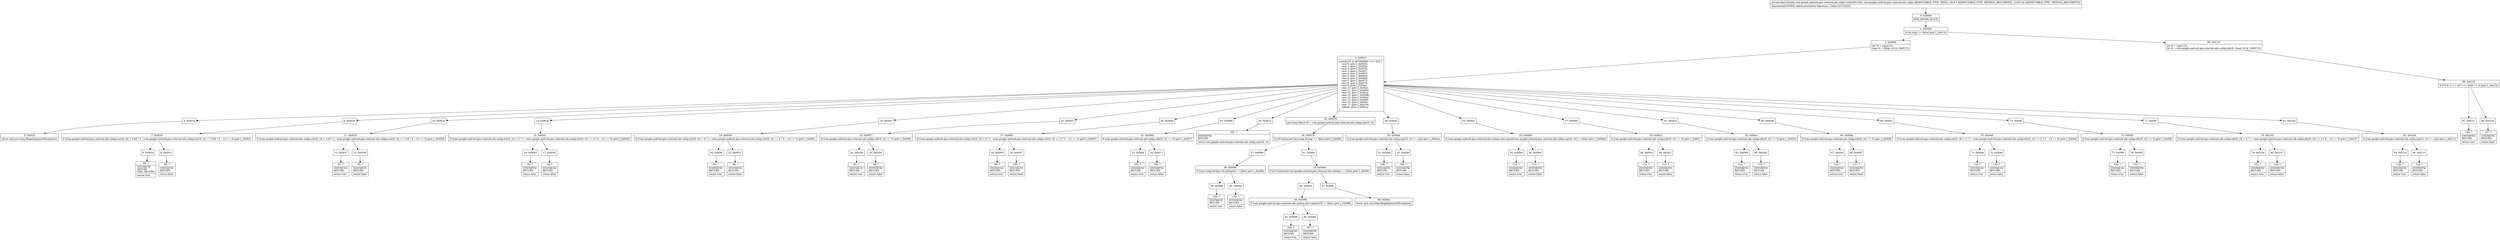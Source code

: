 digraph "CFG forcom.google.android.gms.internal.ads.zzdpn.zzd(Ljava\/lang\/Object;I)Z" {
Node_0 [shape=record,label="{0\:\ 0x0000|MTH_ENTER_BLOCK\l}"];
Node_1 [shape=record,label="{1\:\ 0x0009|if (r8.zzhjx == false) goto L_0x0116\l}"];
Node_2 [shape=record,label="{2\:\ 0x000b|int r0 = zzgu(r10)\llong r4 = (long) (r0 & 1048575)\l}"];
Node_3 [shape=record,label="{3\:\ 0x0017|switch(((r0 & 267386880) \>\>\> 20)) \{\l    case 0: goto L_0x0020;\l    case 1: goto L_0x002e;\l    case 2: goto L_0x003b;\l    case 3: goto L_0x0047;\l    case 4: goto L_0x0053;\l    case 5: goto L_0x005d;\l    case 6: goto L_0x0069;\l    case 7: goto L_0x0073;\l    case 8: goto L_0x0078;\l    case 9: goto L_0x00a2;\l    case 10: goto L_0x00ac;\l    case 11: goto L_0x00be;\l    case 12: goto L_0x00ca;\l    case 13: goto L_0x00d6;\l    case 14: goto L_0x00e2;\l    case 15: goto L_0x00f0;\l    case 16: goto L_0x00fc;\l    case 17: goto L_0x010a;\l    default: goto L_0x001a;\l\}\l}"];
Node_4 [shape=record,label="{4\:\ 0x001a}"];
Node_5 [shape=record,label="{5\:\ 0x001f|throw new java.lang.IllegalArgumentException()\l}"];
Node_6 [shape=record,label="{6\:\ 0x0020}"];
Node_7 [shape=record,label="{7\:\ 0x0028|if ((com.google.android.gms.internal.ads.zzdqy.zzo(r9, r4) \> 0.0d ? 1 : (com.google.android.gms.internal.ads.zzdqy.zzo(r9, r4) == 0.0d ? 0 : \-1)) == 0) goto L_0x002c\l}"];
Node_8 [shape=record,label="{8\:\ 0x002a}"];
Node_9 [shape=record,label="{9\:\ 0x002c}"];
Node_10 [shape=record,label="{10\:\ 0x002e}"];
Node_11 [shape=record,label="{11\:\ 0x0035|if ((com.google.android.gms.internal.ads.zzdqy.zzn(r9, r4) \> 0.0f ? 1 : (com.google.android.gms.internal.ads.zzdqy.zzn(r9, r4) == 0.0f ? 0 : \-1)) == 0) goto L_0x0039\l}"];
Node_12 [shape=record,label="{12\:\ 0x0037}"];
Node_13 [shape=record,label="{13\:\ 0x0039}"];
Node_14 [shape=record,label="{14\:\ 0x003b}"];
Node_15 [shape=record,label="{15\:\ 0x0041|if ((com.google.android.gms.internal.ads.zzdqy.zzl(r9, r4) \> 0 ? 1 : (com.google.android.gms.internal.ads.zzdqy.zzl(r9, r4) == 0 ? 0 : \-1)) == 0) goto L_0x0045\l}"];
Node_16 [shape=record,label="{16\:\ 0x0043}"];
Node_17 [shape=record,label="{17\:\ 0x0045}"];
Node_18 [shape=record,label="{18\:\ 0x0047}"];
Node_19 [shape=record,label="{19\:\ 0x004d|if ((com.google.android.gms.internal.ads.zzdqy.zzl(r9, r4) \> 0 ? 1 : (com.google.android.gms.internal.ads.zzdqy.zzl(r9, r4) == 0 ? 0 : \-1)) == 0) goto L_0x0051\l}"];
Node_20 [shape=record,label="{20\:\ 0x004f}"];
Node_21 [shape=record,label="{21\:\ 0x0051}"];
Node_22 [shape=record,label="{22\:\ 0x0053}"];
Node_23 [shape=record,label="{23\:\ 0x0057|if (com.google.android.gms.internal.ads.zzdqy.zzk(r9, r4) == 0) goto L_0x005b\l}"];
Node_24 [shape=record,label="{24\:\ 0x0059}"];
Node_25 [shape=record,label="{25\:\ 0x005b}"];
Node_26 [shape=record,label="{26\:\ 0x005d}"];
Node_27 [shape=record,label="{27\:\ 0x0063|if ((com.google.android.gms.internal.ads.zzdqy.zzl(r9, r4) \> 0 ? 1 : (com.google.android.gms.internal.ads.zzdqy.zzl(r9, r4) == 0 ? 0 : \-1)) == 0) goto L_0x0067\l}"];
Node_28 [shape=record,label="{28\:\ 0x0065}"];
Node_29 [shape=record,label="{29\:\ 0x0067}"];
Node_30 [shape=record,label="{30\:\ 0x0069}"];
Node_31 [shape=record,label="{31\:\ 0x006d|if (com.google.android.gms.internal.ads.zzdqy.zzk(r9, r4) == 0) goto L_0x0071\l}"];
Node_32 [shape=record,label="{32\:\ 0x006f}"];
Node_33 [shape=record,label="{33\:\ 0x0071}"];
Node_34 [shape=record,label="{34\:\ 0x0073}"];
Node_35 [shape=record,label="{35\:\ 0x0078|java.lang.Object r0 = com.google.android.gms.internal.ads.zzdqy.zzp(r9, r4)\l}"];
Node_36 [shape=record,label="{36\:\ 0x007e|if ((r0 instanceof java.lang.String) == false) goto L_0x008c\l}"];
Node_37 [shape=record,label="{37\:\ 0x0080}"];
Node_38 [shape=record,label="{38\:\ 0x0086|if (((java.lang.String) r0).isEmpty() != false) goto L_0x008a\l}"];
Node_39 [shape=record,label="{39\:\ 0x0088}"];
Node_40 [shape=record,label="{40\:\ 0x008a}"];
Node_41 [shape=record,label="{41\:\ 0x008c}"];
Node_42 [shape=record,label="{42\:\ 0x008e|if ((r0 instanceof com.google.android.gms.internal.ads.zzdmq) == false) goto L_0x009c\l}"];
Node_43 [shape=record,label="{43\:\ 0x0090}"];
Node_44 [shape=record,label="{44\:\ 0x0096|if (com.google.android.gms.internal.ads.zzdmq.zzhcr.equals(r0) != false) goto L_0x009a\l}"];
Node_45 [shape=record,label="{45\:\ 0x0098}"];
Node_46 [shape=record,label="{46\:\ 0x009a}"];
Node_47 [shape=record,label="{47\:\ 0x009c}"];
Node_48 [shape=record,label="{48\:\ 0x00a1|throw new java.lang.IllegalArgumentException()\l}"];
Node_49 [shape=record,label="{49\:\ 0x00a2}"];
Node_50 [shape=record,label="{50\:\ 0x00a6|if (com.google.android.gms.internal.ads.zzdqy.zzp(r9, r4) == null) goto L_0x00aa\l}"];
Node_51 [shape=record,label="{51\:\ 0x00a8}"];
Node_52 [shape=record,label="{52\:\ 0x00aa}"];
Node_53 [shape=record,label="{53\:\ 0x00ac}"];
Node_54 [shape=record,label="{54\:\ 0x00b6|if (com.google.android.gms.internal.ads.zzdmq.zzhcr.equals(com.google.android.gms.internal.ads.zzdqy.zzp(r9, r4)) != false) goto L_0x00bb\l}"];
Node_55 [shape=record,label="{55\:\ 0x00b8}"];
Node_56 [shape=record,label="{56\:\ 0x00bb}"];
Node_57 [shape=record,label="{57\:\ 0x00be}"];
Node_58 [shape=record,label="{58\:\ 0x00c2|if (com.google.android.gms.internal.ads.zzdqy.zzk(r9, r4) == 0) goto L_0x00c7\l}"];
Node_59 [shape=record,label="{59\:\ 0x00c4}"];
Node_60 [shape=record,label="{60\:\ 0x00c7}"];
Node_61 [shape=record,label="{61\:\ 0x00ca}"];
Node_62 [shape=record,label="{62\:\ 0x00ce|if (com.google.android.gms.internal.ads.zzdqy.zzk(r9, r4) == 0) goto L_0x00d3\l}"];
Node_63 [shape=record,label="{63\:\ 0x00d0}"];
Node_64 [shape=record,label="{64\:\ 0x00d3}"];
Node_65 [shape=record,label="{65\:\ 0x00d6}"];
Node_66 [shape=record,label="{66\:\ 0x00da|if (com.google.android.gms.internal.ads.zzdqy.zzk(r9, r4) == 0) goto L_0x00df\l}"];
Node_67 [shape=record,label="{67\:\ 0x00dc}"];
Node_68 [shape=record,label="{68\:\ 0x00df}"];
Node_69 [shape=record,label="{69\:\ 0x00e2}"];
Node_70 [shape=record,label="{70\:\ 0x00e8|if ((com.google.android.gms.internal.ads.zzdqy.zzl(r9, r4) \> 0 ? 1 : (com.google.android.gms.internal.ads.zzdqy.zzl(r9, r4) == 0 ? 0 : \-1)) == 0) goto L_0x00ed\l}"];
Node_71 [shape=record,label="{71\:\ 0x00ea}"];
Node_72 [shape=record,label="{72\:\ 0x00ed}"];
Node_73 [shape=record,label="{73\:\ 0x00f0}"];
Node_74 [shape=record,label="{74\:\ 0x00f4|if (com.google.android.gms.internal.ads.zzdqy.zzk(r9, r4) == 0) goto L_0x00f9\l}"];
Node_75 [shape=record,label="{75\:\ 0x00f6}"];
Node_76 [shape=record,label="{76\:\ 0x00f9}"];
Node_77 [shape=record,label="{77\:\ 0x00fc}"];
Node_78 [shape=record,label="{78\:\ 0x0102|if ((com.google.android.gms.internal.ads.zzdqy.zzl(r9, r4) \> 0 ? 1 : (com.google.android.gms.internal.ads.zzdqy.zzl(r9, r4) == 0 ? 0 : \-1)) == 0) goto L_0x0107\l}"];
Node_79 [shape=record,label="{79\:\ 0x0104}"];
Node_80 [shape=record,label="{80\:\ 0x0107}"];
Node_81 [shape=record,label="{81\:\ 0x010a}"];
Node_82 [shape=record,label="{82\:\ 0x010e|if (com.google.android.gms.internal.ads.zzdqy.zzp(r9, r4) == null) goto L_0x0113\l}"];
Node_83 [shape=record,label="{83\:\ 0x0110}"];
Node_84 [shape=record,label="{84\:\ 0x0113}"];
Node_85 [shape=record,label="{85\:\ 0x0116|int r0 = zzgv(r10)\lint r0 = com.google.android.gms.internal.ads.zzdqy.zzk(r9, (long) (r0 & 1048575))\l}"];
Node_86 [shape=record,label="{86\:\ 0x0125|if ((r0 & (1 \<\< (r0 \>\>\> 20))) == 0) goto L_0x012a\l}"];
Node_87 [shape=record,label="{87\:\ 0x0127}"];
Node_88 [shape=record,label="{88\:\ 0x012a}"];
Node_89 [shape=record,label="{89\:\ ?|SYNTHETIC\lRETURN\lORIG_RETURN\l|return true\l}"];
Node_90 [shape=record,label="{90\:\ ?|SYNTHETIC\lRETURN\l|return false\l}"];
Node_91 [shape=record,label="{91\:\ ?|SYNTHETIC\lRETURN\l|return true\l}"];
Node_92 [shape=record,label="{92\:\ ?|SYNTHETIC\lRETURN\l|return false\l}"];
Node_93 [shape=record,label="{93\:\ ?|SYNTHETIC\lRETURN\l|return true\l}"];
Node_94 [shape=record,label="{94\:\ ?|SYNTHETIC\lRETURN\l|return false\l}"];
Node_95 [shape=record,label="{95\:\ ?|SYNTHETIC\lRETURN\l|return true\l}"];
Node_96 [shape=record,label="{96\:\ ?|SYNTHETIC\lRETURN\l|return false\l}"];
Node_97 [shape=record,label="{97\:\ ?|SYNTHETIC\lRETURN\l|return true\l}"];
Node_98 [shape=record,label="{98\:\ ?|SYNTHETIC\lRETURN\l|return false\l}"];
Node_99 [shape=record,label="{99\:\ ?|SYNTHETIC\lRETURN\l|return true\l}"];
Node_100 [shape=record,label="{100\:\ ?|SYNTHETIC\lRETURN\l|return false\l}"];
Node_101 [shape=record,label="{101\:\ ?|SYNTHETIC\lRETURN\l|return true\l}"];
Node_102 [shape=record,label="{102\:\ ?|SYNTHETIC\lRETURN\l|return false\l}"];
Node_103 [shape=record,label="{103\:\ ?|SYNTHETIC\lRETURN\l|return com.google.android.gms.internal.ads.zzdqy.zzm(r9, r4)\l}"];
Node_104 [shape=record,label="{104\:\ ?|SYNTHETIC\lRETURN\l|return true\l}"];
Node_105 [shape=record,label="{105\:\ ?|SYNTHETIC\lRETURN\l|return false\l}"];
Node_106 [shape=record,label="{106\:\ ?|SYNTHETIC\lRETURN\l|return true\l}"];
Node_107 [shape=record,label="{107\:\ ?|SYNTHETIC\lRETURN\l|return false\l}"];
Node_108 [shape=record,label="{108\:\ ?|SYNTHETIC\lRETURN\l|return true\l}"];
Node_109 [shape=record,label="{109\:\ ?|SYNTHETIC\lRETURN\l|return false\l}"];
Node_110 [shape=record,label="{110\:\ ?|SYNTHETIC\lRETURN\l|return true\l}"];
Node_111 [shape=record,label="{111\:\ ?|SYNTHETIC\lRETURN\l|return false\l}"];
Node_112 [shape=record,label="{112\:\ ?|SYNTHETIC\lRETURN\l|return true\l}"];
Node_113 [shape=record,label="{113\:\ ?|SYNTHETIC\lRETURN\l|return false\l}"];
Node_114 [shape=record,label="{114\:\ ?|SYNTHETIC\lRETURN\l|return true\l}"];
Node_115 [shape=record,label="{115\:\ ?|SYNTHETIC\lRETURN\l|return false\l}"];
Node_116 [shape=record,label="{116\:\ ?|SYNTHETIC\lRETURN\l|return true\l}"];
Node_117 [shape=record,label="{117\:\ ?|SYNTHETIC\lRETURN\l|return false\l}"];
Node_118 [shape=record,label="{118\:\ ?|SYNTHETIC\lRETURN\l|return true\l}"];
Node_119 [shape=record,label="{119\:\ ?|SYNTHETIC\lRETURN\l|return false\l}"];
Node_120 [shape=record,label="{120\:\ ?|SYNTHETIC\lRETURN\l|return true\l}"];
Node_121 [shape=record,label="{121\:\ ?|SYNTHETIC\lRETURN\l|return false\l}"];
Node_122 [shape=record,label="{122\:\ ?|SYNTHETIC\lRETURN\l|return true\l}"];
Node_123 [shape=record,label="{123\:\ ?|SYNTHETIC\lRETURN\l|return false\l}"];
Node_124 [shape=record,label="{124\:\ ?|SYNTHETIC\lRETURN\l|return true\l}"];
Node_125 [shape=record,label="{125\:\ ?|SYNTHETIC\lRETURN\l|return false\l}"];
Node_126 [shape=record,label="{126\:\ ?|SYNTHETIC\lRETURN\l|return true\l}"];
Node_127 [shape=record,label="{127\:\ ?|SYNTHETIC\lRETURN\l|return false\l}"];
MethodNode[shape=record,label="{private final boolean com.google.android.gms.internal.ads.zzdpn.zzd((r8v0 'this' com.google.android.gms.internal.ads.zzdpn A[IMMUTABLE_TYPE, THIS]), (r9v0 T A[IMMUTABLE_TYPE, METHOD_ARGUMENT]), (r10v0 int A[IMMUTABLE_TYPE, METHOD_ARGUMENT]))  | Annotation[SYSTEM, dalvik.annotation.Signature, \{value=[(TT;I)Z]\}]\l}"];
MethodNode -> Node_0;
Node_0 -> Node_1;
Node_1 -> Node_2[style=dashed];
Node_1 -> Node_85;
Node_2 -> Node_3;
Node_3 -> Node_4;
Node_3 -> Node_6;
Node_3 -> Node_10;
Node_3 -> Node_14;
Node_3 -> Node_18;
Node_3 -> Node_22;
Node_3 -> Node_26;
Node_3 -> Node_30;
Node_3 -> Node_34;
Node_3 -> Node_35;
Node_3 -> Node_49;
Node_3 -> Node_53;
Node_3 -> Node_57;
Node_3 -> Node_61;
Node_3 -> Node_65;
Node_3 -> Node_69;
Node_3 -> Node_73;
Node_3 -> Node_77;
Node_3 -> Node_81;
Node_4 -> Node_5;
Node_6 -> Node_7;
Node_7 -> Node_8[style=dashed];
Node_7 -> Node_9;
Node_8 -> Node_89;
Node_9 -> Node_90;
Node_10 -> Node_11;
Node_11 -> Node_12[style=dashed];
Node_11 -> Node_13;
Node_12 -> Node_91;
Node_13 -> Node_92;
Node_14 -> Node_15;
Node_15 -> Node_16[style=dashed];
Node_15 -> Node_17;
Node_16 -> Node_93;
Node_17 -> Node_94;
Node_18 -> Node_19;
Node_19 -> Node_20[style=dashed];
Node_19 -> Node_21;
Node_20 -> Node_95;
Node_21 -> Node_96;
Node_22 -> Node_23;
Node_23 -> Node_24[style=dashed];
Node_23 -> Node_25;
Node_24 -> Node_97;
Node_25 -> Node_98;
Node_26 -> Node_27;
Node_27 -> Node_28[style=dashed];
Node_27 -> Node_29;
Node_28 -> Node_99;
Node_29 -> Node_100;
Node_30 -> Node_31;
Node_31 -> Node_32[style=dashed];
Node_31 -> Node_33;
Node_32 -> Node_101;
Node_33 -> Node_102;
Node_34 -> Node_103;
Node_35 -> Node_36;
Node_36 -> Node_37[style=dashed];
Node_36 -> Node_41;
Node_37 -> Node_38;
Node_38 -> Node_39[style=dashed];
Node_38 -> Node_40;
Node_39 -> Node_104;
Node_40 -> Node_105;
Node_41 -> Node_42;
Node_42 -> Node_43[style=dashed];
Node_42 -> Node_47;
Node_43 -> Node_44;
Node_44 -> Node_45[style=dashed];
Node_44 -> Node_46;
Node_45 -> Node_106;
Node_46 -> Node_107;
Node_47 -> Node_48;
Node_49 -> Node_50;
Node_50 -> Node_51[style=dashed];
Node_50 -> Node_52;
Node_51 -> Node_108;
Node_52 -> Node_109;
Node_53 -> Node_54;
Node_54 -> Node_55[style=dashed];
Node_54 -> Node_56;
Node_55 -> Node_110;
Node_56 -> Node_111;
Node_57 -> Node_58;
Node_58 -> Node_59[style=dashed];
Node_58 -> Node_60;
Node_59 -> Node_112;
Node_60 -> Node_113;
Node_61 -> Node_62;
Node_62 -> Node_63[style=dashed];
Node_62 -> Node_64;
Node_63 -> Node_114;
Node_64 -> Node_115;
Node_65 -> Node_66;
Node_66 -> Node_67[style=dashed];
Node_66 -> Node_68;
Node_67 -> Node_116;
Node_68 -> Node_117;
Node_69 -> Node_70;
Node_70 -> Node_71[style=dashed];
Node_70 -> Node_72;
Node_71 -> Node_118;
Node_72 -> Node_119;
Node_73 -> Node_74;
Node_74 -> Node_75[style=dashed];
Node_74 -> Node_76;
Node_75 -> Node_120;
Node_76 -> Node_121;
Node_77 -> Node_78;
Node_78 -> Node_79[style=dashed];
Node_78 -> Node_80;
Node_79 -> Node_122;
Node_80 -> Node_123;
Node_81 -> Node_82;
Node_82 -> Node_83[style=dashed];
Node_82 -> Node_84;
Node_83 -> Node_124;
Node_84 -> Node_125;
Node_85 -> Node_86;
Node_86 -> Node_87[style=dashed];
Node_86 -> Node_88;
Node_87 -> Node_126;
Node_88 -> Node_127;
}

